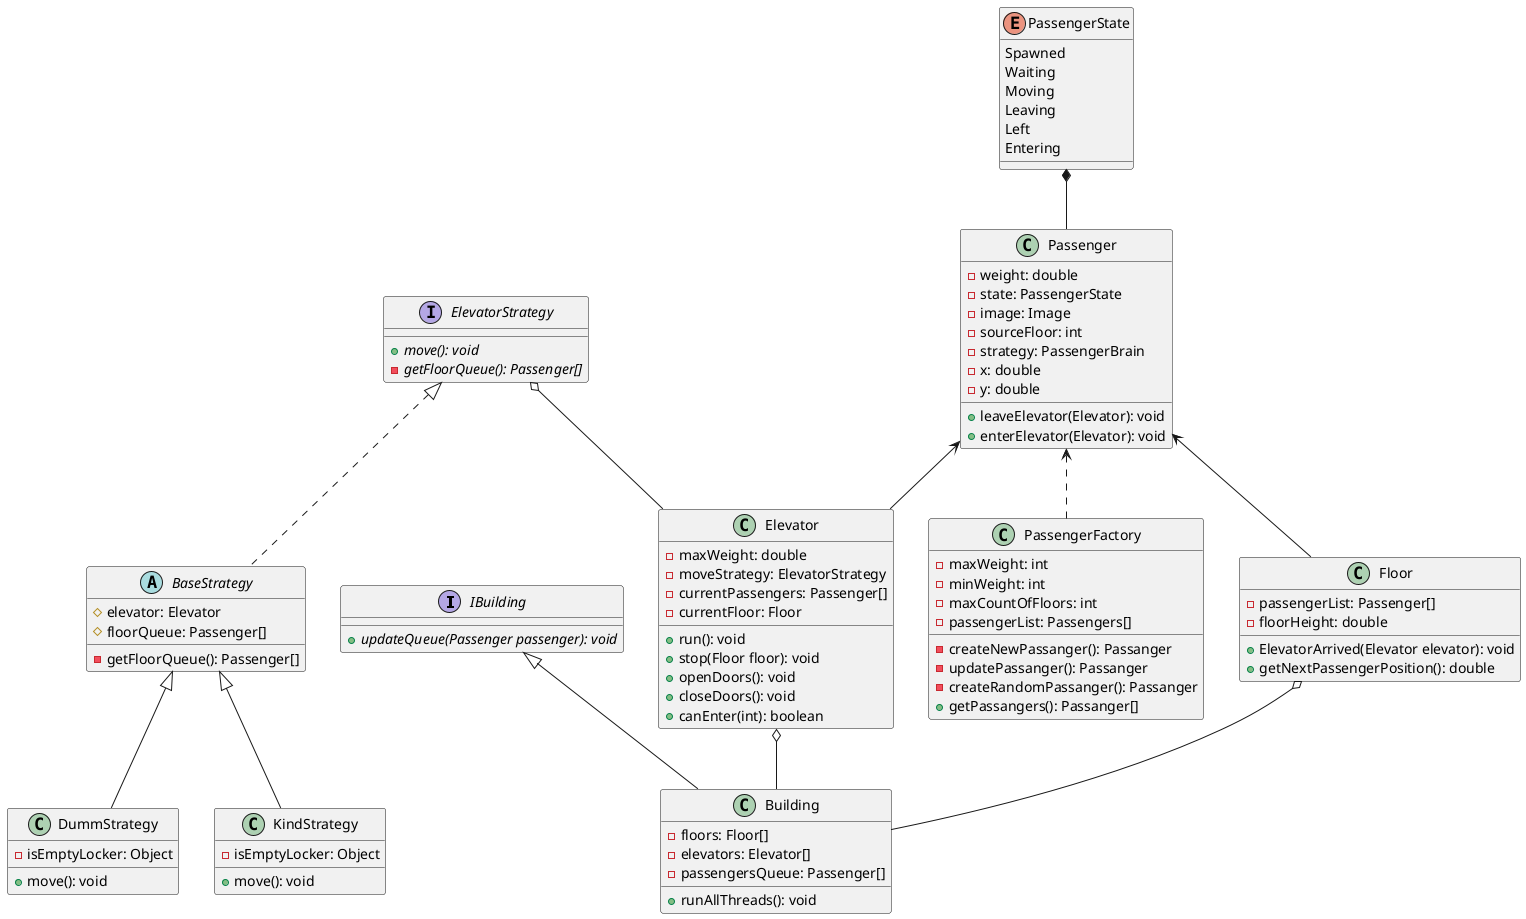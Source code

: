 @startuml ElevatorSystem


interface IBuilding
{
    +{abstract} updateQueue(Passenger passenger): void
}
class Building
{
    -floors: Floor[]
    -elevators: Elevator[]
    -passengersQueue: Passenger[]
    +runAllThreads(): void
}

class Elevator
{
    -maxWeight: double
    -moveStrategy: ElevatorStrategy
    -currentPassengers: Passenger[]
    -currentFloor: Floor
    +run(): void
    +stop(Floor floor): void
    +openDoors(): void
    +closeDoors(): void
    +canEnter(int): boolean
}

interface ElevatorStrategy
{
    +{abstract} move(): void
    -{abstract} getFloorQueue(): Passenger[]
}

abstract BaseStrategy 
{
    #elevator: Elevator 
    #floorQueue: Passenger[] 
    -getFloorQueue(): Passenger[]
}

class DummStrategy  
{
    -isEmptyLocker: Object
    +move(): void
}

class KindStrategy  
{
    -isEmptyLocker: Object
    +move(): void
}


class Floor 
{
    -passengerList: Passenger[]
    -floorHeight: double
    +ElevatorArrived(Elevator elevator): void
    +getNextPassengerPosition(): double
}

enum PassengerState
{
    Spawned
    Waiting
    Moving
    Leaving
    Left
    Entering
}

class Passenger
{
    -weight: double
    -state: PassengerState
    -image: Image
    -sourceFloor: int
    -strategy: PassengerBrain
    -x: double
    -y: double
    +leaveElevator(Elevator): void
    +enterElevator(Elevator): void
}

class PassengerFactory
{
    -maxWeight: int
    -minWeight: int
    -maxCountOfFloors: int
    -passengerList: Passengers[]
    -createNewPassanger(): Passanger
    -updatePassanger(): Passanger
    -createRandomPassanger(): Passanger
    +getPassangers(): Passanger[]
}
IBuilding <|-- Building
Passenger <.. PassengerFactory
PassengerState *-- Passenger
Passenger <-- Floor
Passenger <-- Elevator
Floor o-- Building
Elevator o-- Building
ElevatorStrategy o-- Elevator
ElevatorStrategy <|.. BaseStrategy
BaseStrategy <|-- DummStrategy
BaseStrategy <|-- KindStrategy

@enduml